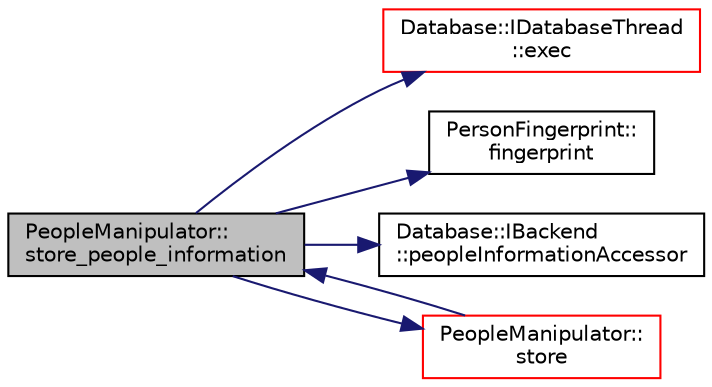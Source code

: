 digraph "PeopleManipulator::store_people_information"
{
 // LATEX_PDF_SIZE
  edge [fontname="Helvetica",fontsize="10",labelfontname="Helvetica",labelfontsize="10"];
  node [fontname="Helvetica",fontsize="10",shape=record];
  rankdir="LR";
  Node1 [label="PeopleManipulator::\lstore_people_information",height=0.2,width=0.4,color="black", fillcolor="grey75", style="filled", fontcolor="black",tooltip=" "];
  Node1 -> Node2 [color="midnightblue",fontsize="10",style="solid",fontname="Helvetica"];
  Node2 [label="Database::IDatabaseThread\l::exec",height=0.2,width=0.4,color="red", fillcolor="white", style="filled",URL="$struct_database_1_1_i_database_thread.html#aa25e04d591d1bfd1e414ce086b2af93e",tooltip=" "];
  Node1 -> Node5 [color="midnightblue",fontsize="10",style="solid",fontname="Helvetica"];
  Node5 [label="PersonFingerprint::\lfingerprint",height=0.2,width=0.4,color="black", fillcolor="white", style="filled",URL="$class_person_fingerprint.html#a2147e90d6c9bc5511c63ffb61185fa23",tooltip=" "];
  Node1 -> Node6 [color="midnightblue",fontsize="10",style="solid",fontname="Helvetica"];
  Node6 [label="Database::IBackend\l::peopleInformationAccessor",height=0.2,width=0.4,color="black", fillcolor="white", style="filled",URL="$struct_database_1_1_i_backend.html#aed28032a6d3ae6cb0cc194f2fc9c4cb9",tooltip=" "];
  Node1 -> Node7 [color="midnightblue",fontsize="10",style="solid",fontname="Helvetica"];
  Node7 [label="PeopleManipulator::\lstore",height=0.2,width=0.4,color="red", fillcolor="white", style="filled",URL="$class_people_manipulator.html#afab4881b75aa9bd257030eb84747b1ac",tooltip=" "];
  Node7 -> Node1 [color="midnightblue",fontsize="10",style="solid",fontname="Helvetica"];
}
